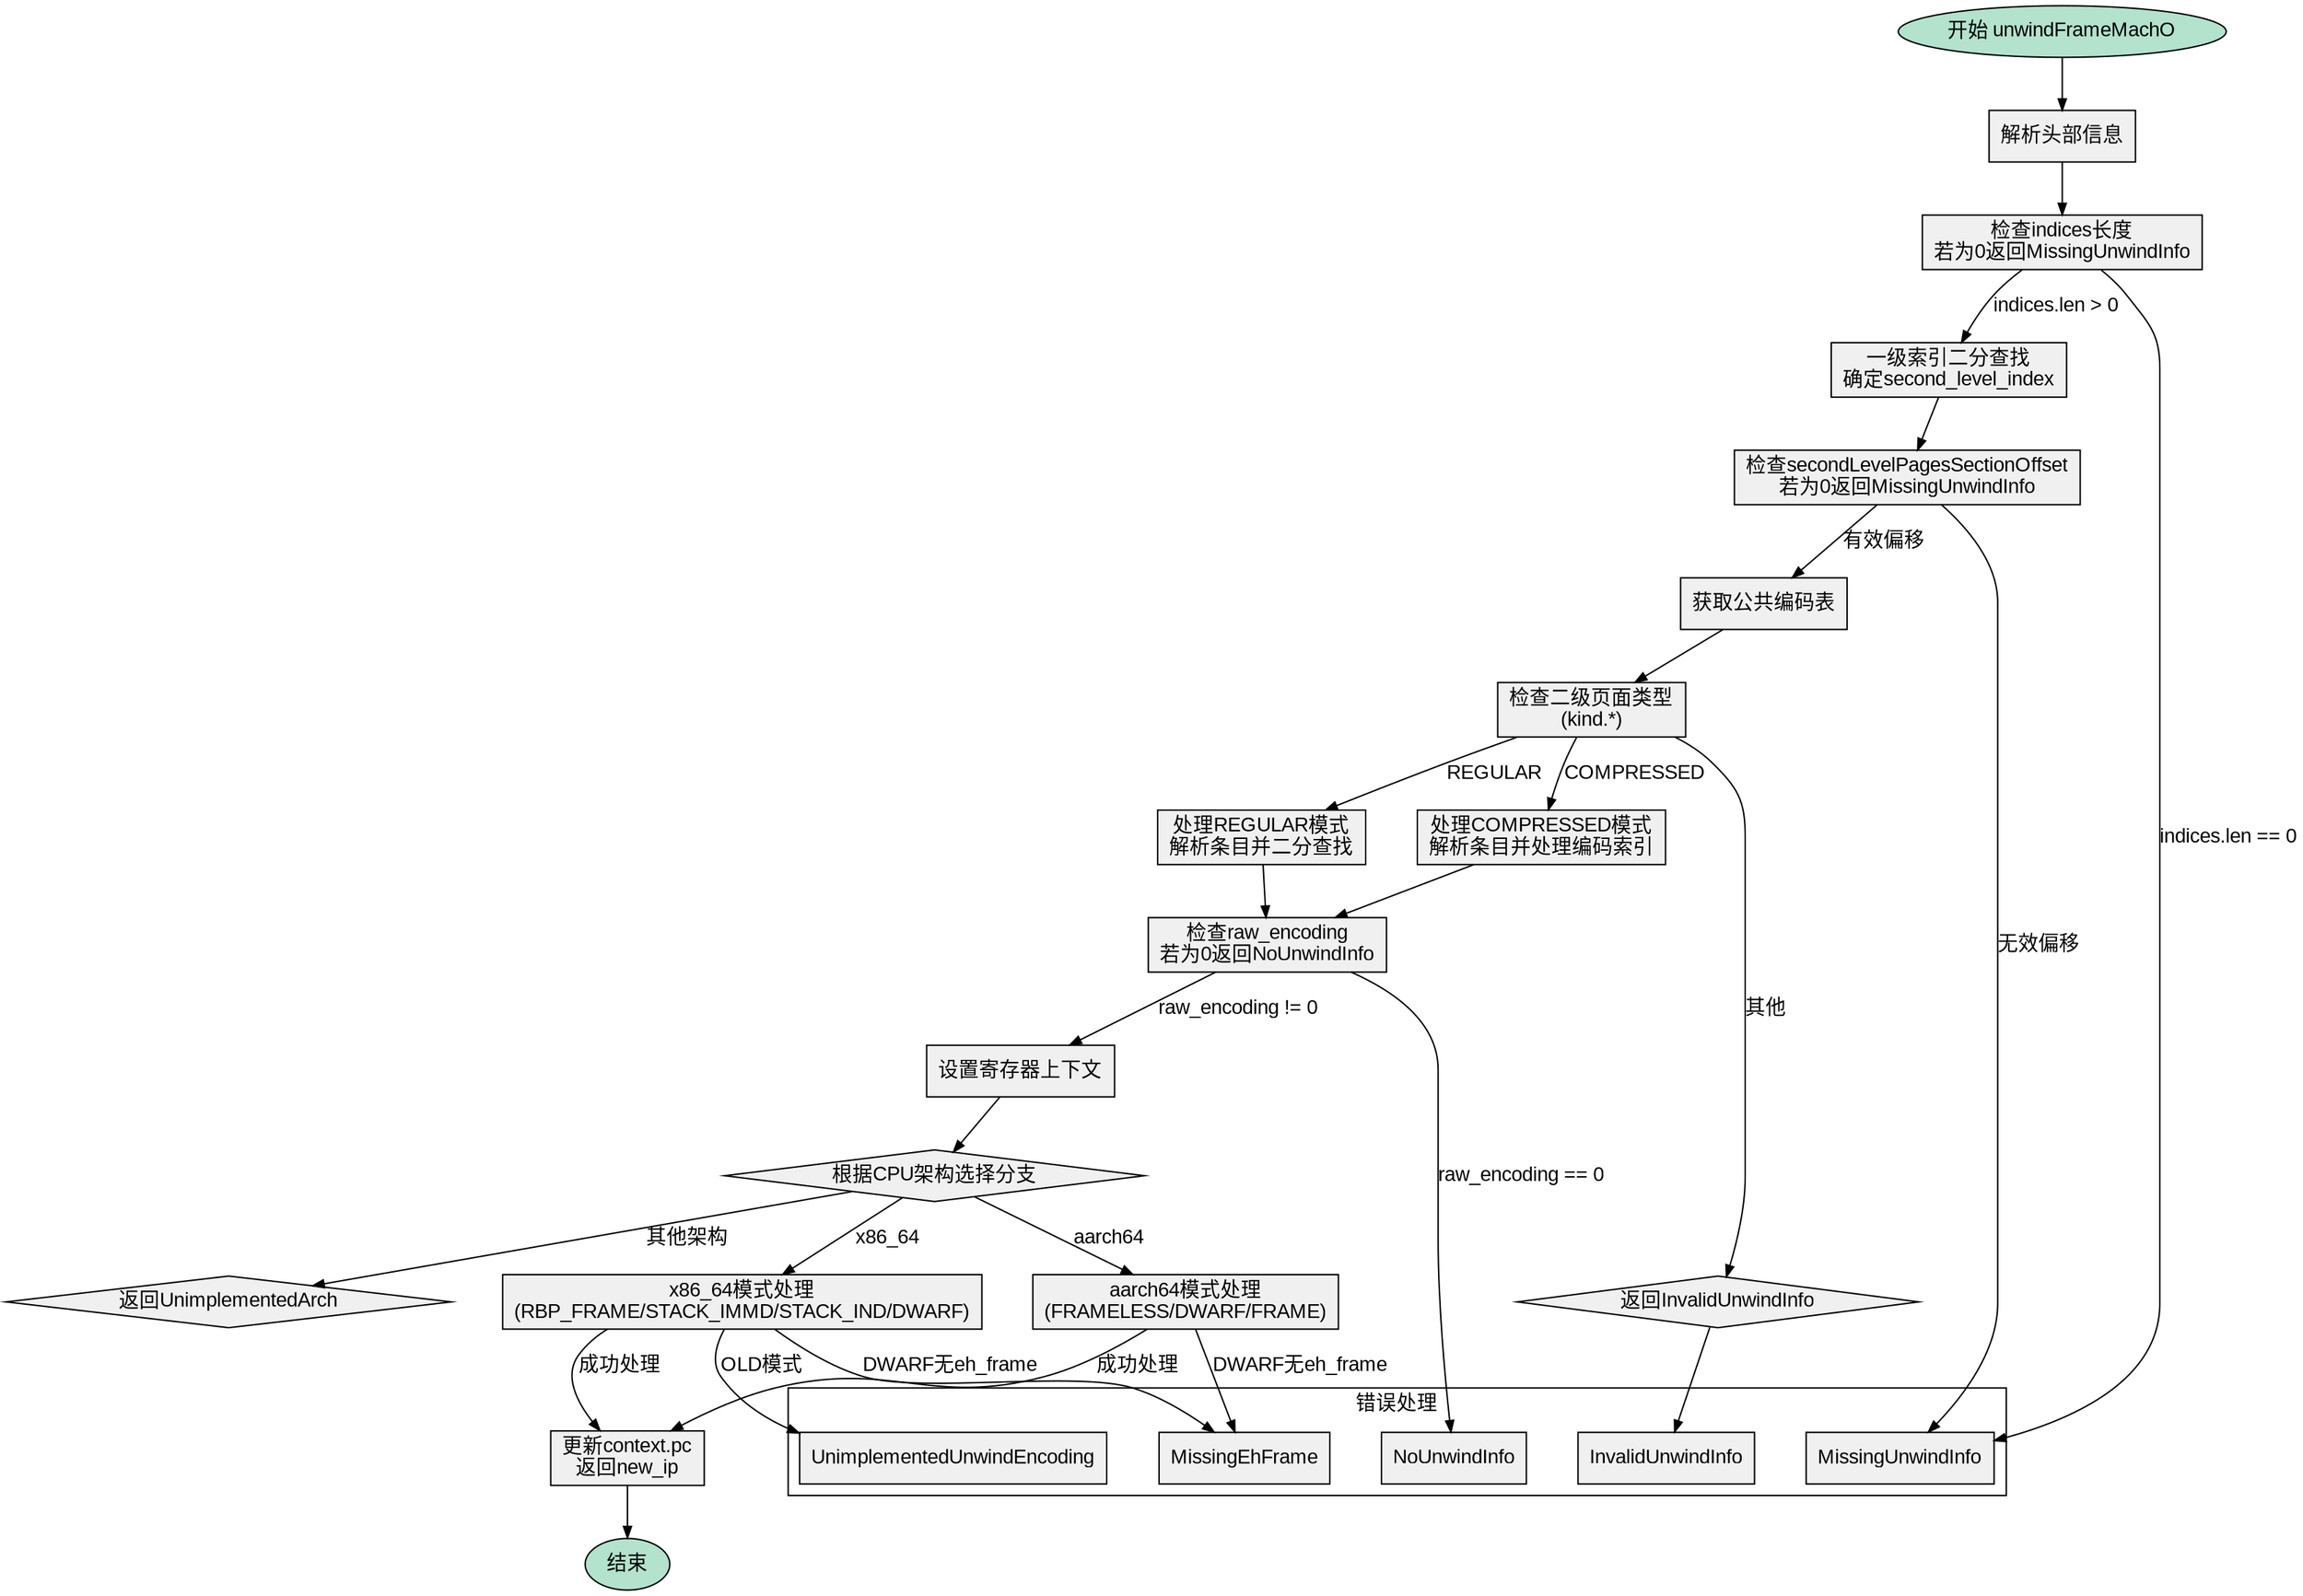 
digraph unwindFrameMachO {
    graph [fontname="Arial", nodesep=0.5, ranksep=0.5];
    node [fontname="Arial", shape=rectangle, style=filled, fillcolor="#f0f0f0"];
    edge [fontname="Arial", arrowsize=0.8];

    start [label="开始 unwindFrameMachO", shape=ellipse, fillcolor="#b3e2cd"];
    parse_header [label="解析头部信息"];
    check_indices [label="检查indices长度\n若为0返回MissingUnwindInfo"];
    binary_search_first_level [label="一级索引二分查找\n确定second_level_index"];
    check_second_level_offset [label="检查secondLevelPagesSectionOffset\n若为0返回MissingUnwindInfo"];
    get_common_encodings [label="获取公共编码表"];
    check_second_level_kind [label="检查二级页面类型\n(kind.*)"];

    handle_regular [label="处理REGULAR模式\n解析条目并二分查找"];
    handle_compressed [label="处理COMPRESSED模式\n解析条目并处理编码索引"];
    invalid_kind [label="返回InvalidUnwindInfo", shape=diamond];

    check_raw_encoding [label="检查raw_encoding\n若为0返回NoUnwindInfo"];
    setup_reg_context [label="设置寄存器上下文"];

    arch_decision [label="根据CPU架构选择分支", shape=diamond];
    x86_64_modes [label="x86_64模式处理\n(RBP_FRAME/STACK_IMMD/STACK_IND/DWARF)"];
    aarch64_modes [label="aarch64模式处理\n(FRAMELESS/DWARF/FRAME)"];
    unimplemented_arch [label="返回UnimplementedArch", shape=diamond];

    update_context [label="更新context.pc\n返回new_ip"];
    end [label="结束", shape=ellipse, fillcolor="#b3e2cd"];

    subgraph cluster_error_handling {
        label="错误处理";
        error_missing [label="MissingUnwindInfo"];
        error_invalid [label="InvalidUnwindInfo"];
        error_unimplemented [label="UnimplementedUnwindEncoding"];
        error_missing_eh [label="MissingEhFrame"];
        error_no_unwind [label="NoUnwindInfo"];
    }

    start -> parse_header;
    parse_header -> check_indices;
    check_indices -> binary_search_first_level [label="indices.len > 0"];
    check_indices -> error_missing [label="indices.len == 0"];

    binary_search_first_level -> check_second_level_offset;
    check_second_level_offset -> get_common_encodings [label="有效偏移"];
    check_second_level_offset -> error_missing [label="无效偏移"];

    get_common_encodings -> check_second_level_kind;
    check_second_level_kind -> handle_regular [label="REGULAR"];
    check_second_level_kind -> handle_compressed [label="COMPRESSED"];
    check_second_level_kind -> invalid_kind [label="其他"];
    invalid_kind -> error_invalid;

    handle_regular -> check_raw_encoding;
    handle_compressed -> check_raw_encoding;

    check_raw_encoding -> setup_reg_context [label="raw_encoding != 0"];
    check_raw_encoding -> error_no_unwind [label="raw_encoding == 0"];

    setup_reg_context -> arch_decision;
    arch_decision -> x86_64_modes [label="x86_64"];
    arch_decision -> aarch64_modes [label="aarch64"];
    arch_decision -> unimplemented_arch [label="其他架构"];

    x86_64_modes -> update_context [label="成功处理"];
    aarch64_modes -> update_context [label="成功处理"];
    x86_64_modes -> error_unimplemented [label="OLD模式"];
    x86_64_modes -> error_missing_eh [label="DWARF无eh_frame"];
    aarch64_modes -> error_missing_eh [label="DWARF无eh_frame"];

    update_context -> end;
}
